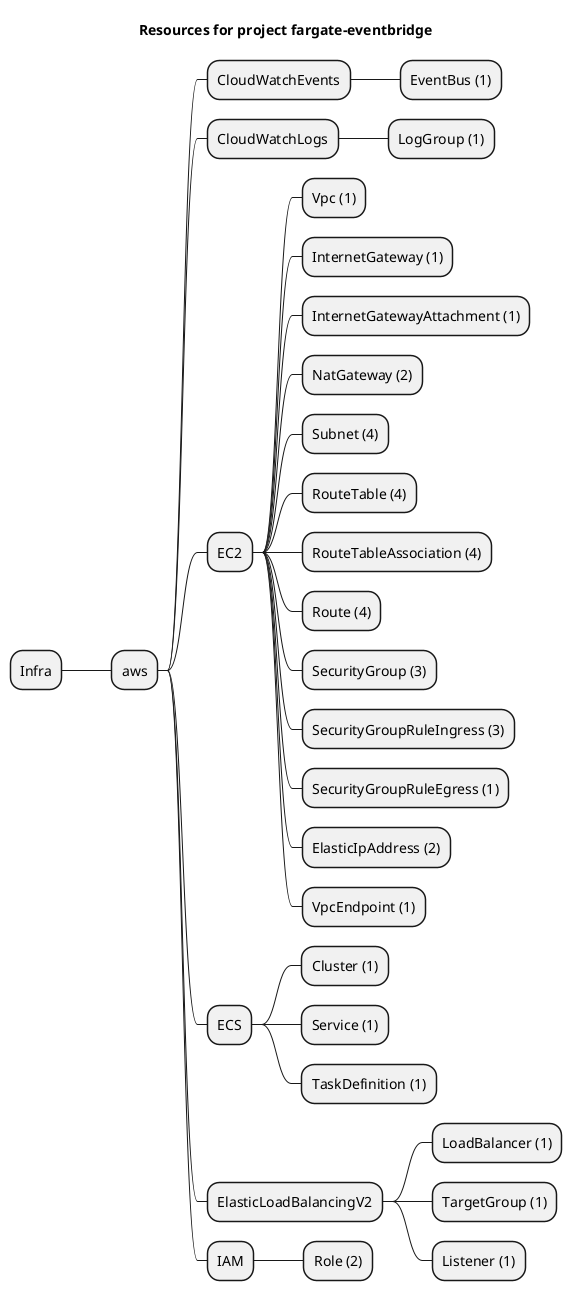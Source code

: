 @startmindmap
title Resources for project fargate-eventbridge
skinparam monochrome true
+ Infra
++ aws
+++ CloudWatchEvents
++++ EventBus (1)
+++ CloudWatchLogs
++++ LogGroup (1)
+++ EC2
++++ Vpc (1)
++++ InternetGateway (1)
++++ InternetGatewayAttachment (1)
++++ NatGateway (2)
++++ Subnet (4)
++++ RouteTable (4)
++++ RouteTableAssociation (4)
++++ Route (4)
++++ SecurityGroup (3)
++++ SecurityGroupRuleIngress (3)
++++ SecurityGroupRuleEgress (1)
++++ ElasticIpAddress (2)
++++ VpcEndpoint (1)
+++ ECS
++++ Cluster (1)
++++ Service (1)
++++ TaskDefinition (1)
+++ ElasticLoadBalancingV2
++++ LoadBalancer (1)
++++ TargetGroup (1)
++++ Listener (1)
+++ IAM
++++ Role (2)
@endmindmap